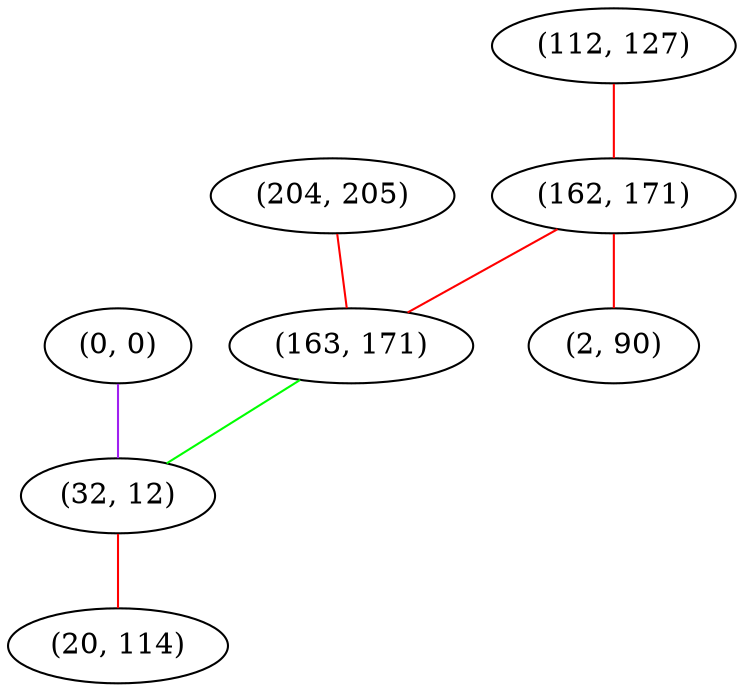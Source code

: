graph "" {
"(0, 0)";
"(112, 127)";
"(204, 205)";
"(162, 171)";
"(163, 171)";
"(32, 12)";
"(20, 114)";
"(2, 90)";
"(0, 0)" -- "(32, 12)"  [color=purple, key=0, weight=4];
"(112, 127)" -- "(162, 171)"  [color=red, key=0, weight=1];
"(204, 205)" -- "(163, 171)"  [color=red, key=0, weight=1];
"(162, 171)" -- "(163, 171)"  [color=red, key=0, weight=1];
"(162, 171)" -- "(2, 90)"  [color=red, key=0, weight=1];
"(163, 171)" -- "(32, 12)"  [color=green, key=0, weight=2];
"(32, 12)" -- "(20, 114)"  [color=red, key=0, weight=1];
}
